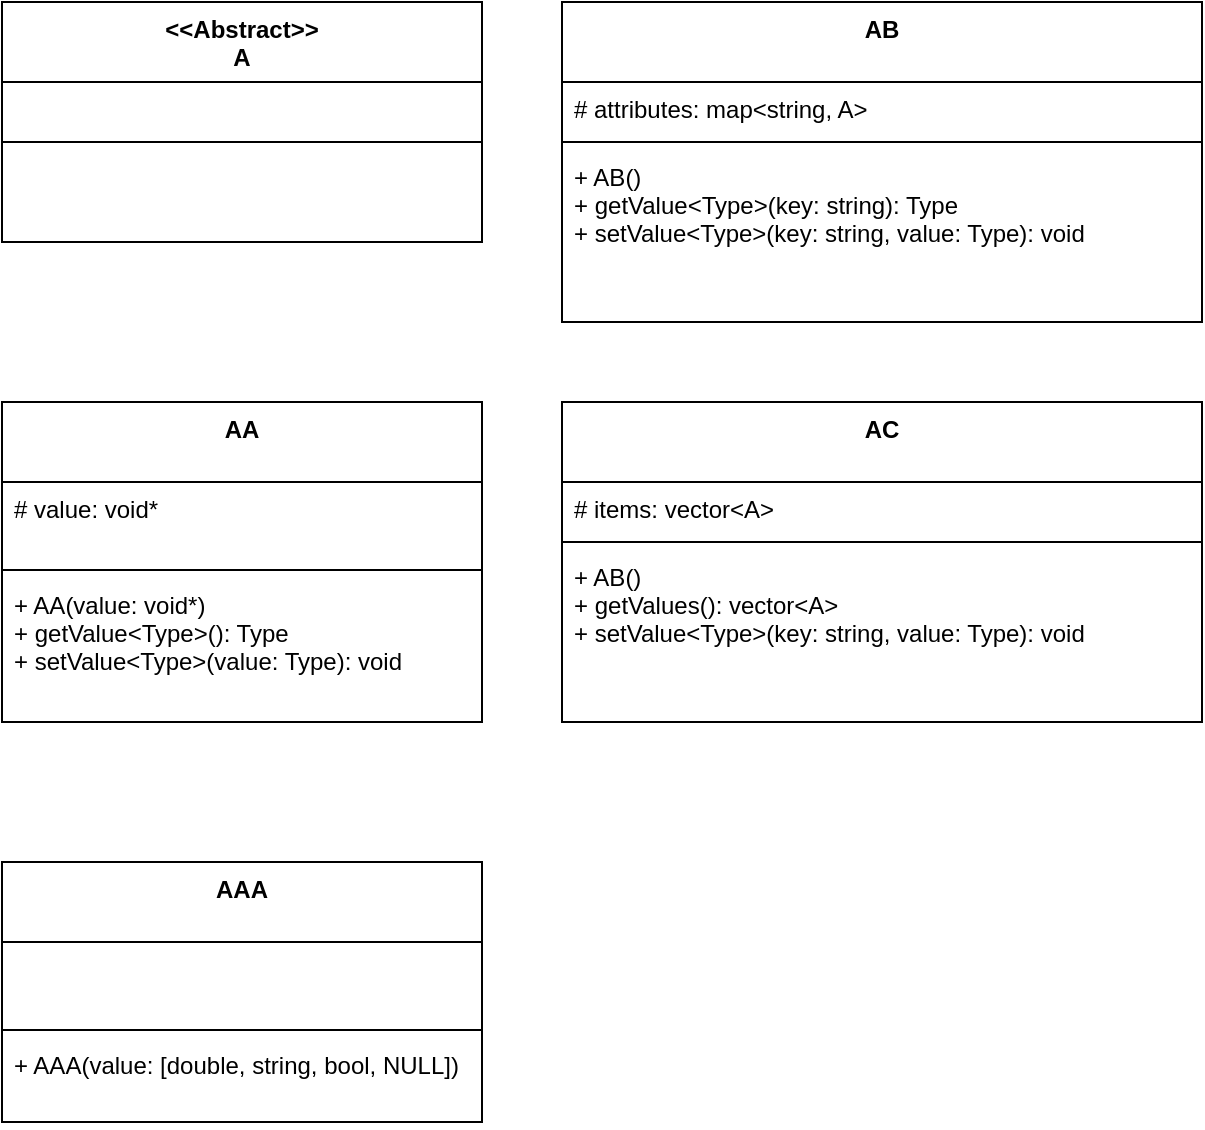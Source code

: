 <mxfile version="20.2.3" type="device"><diagram id="3Q6eohJsHpF7atGgJ0kR" name="Entities"><mxGraphModel dx="632" dy="816" grid="1" gridSize="10" guides="1" tooltips="1" connect="1" arrows="1" fold="1" page="1" pageScale="1" pageWidth="1000" pageHeight="1000" math="0" shadow="0"><root><mxCell id="0"/><mxCell id="1" parent="0"/><mxCell id="m6s7EsjleRKWOow5uCIa-1" value="&lt;&lt;Abstract&gt;&gt;&#10;A" style="swimlane;fontStyle=1;align=center;verticalAlign=top;childLayout=stackLayout;horizontal=1;startSize=40;horizontalStack=0;resizeParent=1;resizeParentMax=0;resizeLast=0;collapsible=1;marginBottom=0;" vertex="1" parent="1"><mxGeometry x="40" y="40" width="240" height="120" as="geometry"/></mxCell><mxCell id="m6s7EsjleRKWOow5uCIa-2" value=" " style="text;strokeColor=none;fillColor=none;align=left;verticalAlign=top;spacingLeft=4;spacingRight=4;overflow=hidden;rotatable=0;points=[[0,0.5],[1,0.5]];portConstraint=eastwest;" vertex="1" parent="m6s7EsjleRKWOow5uCIa-1"><mxGeometry y="40" width="240" height="26" as="geometry"/></mxCell><mxCell id="m6s7EsjleRKWOow5uCIa-3" value="" style="line;strokeWidth=1;fillColor=none;align=left;verticalAlign=middle;spacingTop=-1;spacingLeft=3;spacingRight=3;rotatable=0;labelPosition=right;points=[];portConstraint=eastwest;" vertex="1" parent="m6s7EsjleRKWOow5uCIa-1"><mxGeometry y="66" width="240" height="8" as="geometry"/></mxCell><mxCell id="m6s7EsjleRKWOow5uCIa-4" value=" " style="text;strokeColor=none;fillColor=none;align=left;verticalAlign=top;spacingLeft=4;spacingRight=4;overflow=hidden;rotatable=0;points=[[0,0.5],[1,0.5]];portConstraint=eastwest;" vertex="1" parent="m6s7EsjleRKWOow5uCIa-1"><mxGeometry y="74" width="240" height="46" as="geometry"/></mxCell><mxCell id="m6s7EsjleRKWOow5uCIa-10" value="AA" style="swimlane;fontStyle=1;align=center;verticalAlign=top;childLayout=stackLayout;horizontal=1;startSize=40;horizontalStack=0;resizeParent=1;resizeParentMax=0;resizeLast=0;collapsible=1;marginBottom=0;" vertex="1" parent="1"><mxGeometry x="40" y="240" width="240" height="160" as="geometry"/></mxCell><mxCell id="m6s7EsjleRKWOow5uCIa-11" value="# value: void*" style="text;strokeColor=none;fillColor=none;align=left;verticalAlign=top;spacingLeft=4;spacingRight=4;overflow=hidden;rotatable=0;points=[[0,0.5],[1,0.5]];portConstraint=eastwest;" vertex="1" parent="m6s7EsjleRKWOow5uCIa-10"><mxGeometry y="40" width="240" height="40" as="geometry"/></mxCell><mxCell id="m6s7EsjleRKWOow5uCIa-13" value="" style="line;strokeWidth=1;fillColor=none;align=left;verticalAlign=middle;spacingTop=-1;spacingLeft=3;spacingRight=3;rotatable=0;labelPosition=right;points=[];portConstraint=eastwest;" vertex="1" parent="m6s7EsjleRKWOow5uCIa-10"><mxGeometry y="80" width="240" height="8" as="geometry"/></mxCell><mxCell id="m6s7EsjleRKWOow5uCIa-14" value="+ AA(value: void*)&#10;+ getValue&lt;Type&gt;(): Type&#10;+ setValue&lt;Type&gt;(value: Type): void" style="text;strokeColor=none;fillColor=none;align=left;verticalAlign=top;spacingLeft=4;spacingRight=4;overflow=hidden;rotatable=0;points=[[0,0.5],[1,0.5]];portConstraint=eastwest;" vertex="1" parent="m6s7EsjleRKWOow5uCIa-10"><mxGeometry y="88" width="240" height="72" as="geometry"/></mxCell><mxCell id="m6s7EsjleRKWOow5uCIa-15" value="AB" style="swimlane;fontStyle=1;align=center;verticalAlign=top;childLayout=stackLayout;horizontal=1;startSize=40;horizontalStack=0;resizeParent=1;resizeParentMax=0;resizeLast=0;collapsible=1;marginBottom=0;" vertex="1" parent="1"><mxGeometry x="320" y="40" width="320" height="160" as="geometry"/></mxCell><mxCell id="m6s7EsjleRKWOow5uCIa-16" value="# attributes: map&lt;string, A&gt;" style="text;strokeColor=none;fillColor=none;align=left;verticalAlign=top;spacingLeft=4;spacingRight=4;overflow=hidden;rotatable=0;points=[[0,0.5],[1,0.5]];portConstraint=eastwest;" vertex="1" parent="m6s7EsjleRKWOow5uCIa-15"><mxGeometry y="40" width="320" height="26" as="geometry"/></mxCell><mxCell id="m6s7EsjleRKWOow5uCIa-17" value="" style="line;strokeWidth=1;fillColor=none;align=left;verticalAlign=middle;spacingTop=-1;spacingLeft=3;spacingRight=3;rotatable=0;labelPosition=right;points=[];portConstraint=eastwest;" vertex="1" parent="m6s7EsjleRKWOow5uCIa-15"><mxGeometry y="66" width="320" height="8" as="geometry"/></mxCell><mxCell id="m6s7EsjleRKWOow5uCIa-18" value="+ AB()&#10;+ getValue&lt;Type&gt;(key: string): Type&#10;+ setValue&lt;Type&gt;(key: string, value: Type): void" style="text;strokeColor=none;fillColor=none;align=left;verticalAlign=top;spacingLeft=4;spacingRight=4;overflow=hidden;rotatable=0;points=[[0,0.5],[1,0.5]];portConstraint=eastwest;" vertex="1" parent="m6s7EsjleRKWOow5uCIa-15"><mxGeometry y="74" width="320" height="86" as="geometry"/></mxCell><mxCell id="m6s7EsjleRKWOow5uCIa-19" value="AAA" style="swimlane;fontStyle=1;align=center;verticalAlign=top;childLayout=stackLayout;horizontal=1;startSize=40;horizontalStack=0;resizeParent=1;resizeParentMax=0;resizeLast=0;collapsible=1;marginBottom=0;" vertex="1" parent="1"><mxGeometry x="40" y="470" width="240" height="130" as="geometry"/></mxCell><mxCell id="m6s7EsjleRKWOow5uCIa-20" value=" " style="text;strokeColor=none;fillColor=none;align=left;verticalAlign=top;spacingLeft=4;spacingRight=4;overflow=hidden;rotatable=0;points=[[0,0.5],[1,0.5]];portConstraint=eastwest;" vertex="1" parent="m6s7EsjleRKWOow5uCIa-19"><mxGeometry y="40" width="240" height="40" as="geometry"/></mxCell><mxCell id="m6s7EsjleRKWOow5uCIa-21" value="" style="line;strokeWidth=1;fillColor=none;align=left;verticalAlign=middle;spacingTop=-1;spacingLeft=3;spacingRight=3;rotatable=0;labelPosition=right;points=[];portConstraint=eastwest;" vertex="1" parent="m6s7EsjleRKWOow5uCIa-19"><mxGeometry y="80" width="240" height="8" as="geometry"/></mxCell><mxCell id="m6s7EsjleRKWOow5uCIa-22" value="+ AAA(value: [double, string, bool, NULL])&#10;" style="text;strokeColor=none;fillColor=none;align=left;verticalAlign=top;spacingLeft=4;spacingRight=4;overflow=hidden;rotatable=0;points=[[0,0.5],[1,0.5]];portConstraint=eastwest;" vertex="1" parent="m6s7EsjleRKWOow5uCIa-19"><mxGeometry y="88" width="240" height="42" as="geometry"/></mxCell><mxCell id="m6s7EsjleRKWOow5uCIa-23" value="AC" style="swimlane;fontStyle=1;align=center;verticalAlign=top;childLayout=stackLayout;horizontal=1;startSize=40;horizontalStack=0;resizeParent=1;resizeParentMax=0;resizeLast=0;collapsible=1;marginBottom=0;" vertex="1" parent="1"><mxGeometry x="320" y="240" width="320" height="160" as="geometry"/></mxCell><mxCell id="m6s7EsjleRKWOow5uCIa-24" value="# items: vector&lt;A&gt;" style="text;strokeColor=none;fillColor=none;align=left;verticalAlign=top;spacingLeft=4;spacingRight=4;overflow=hidden;rotatable=0;points=[[0,0.5],[1,0.5]];portConstraint=eastwest;" vertex="1" parent="m6s7EsjleRKWOow5uCIa-23"><mxGeometry y="40" width="320" height="26" as="geometry"/></mxCell><mxCell id="m6s7EsjleRKWOow5uCIa-25" value="" style="line;strokeWidth=1;fillColor=none;align=left;verticalAlign=middle;spacingTop=-1;spacingLeft=3;spacingRight=3;rotatable=0;labelPosition=right;points=[];portConstraint=eastwest;" vertex="1" parent="m6s7EsjleRKWOow5uCIa-23"><mxGeometry y="66" width="320" height="8" as="geometry"/></mxCell><mxCell id="m6s7EsjleRKWOow5uCIa-26" value="+ AB()&#10;+ getValues(): vector&lt;A&gt;&#10;+ setValue&lt;Type&gt;(key: string, value: Type): void" style="text;strokeColor=none;fillColor=none;align=left;verticalAlign=top;spacingLeft=4;spacingRight=4;overflow=hidden;rotatable=0;points=[[0,0.5],[1,0.5]];portConstraint=eastwest;" vertex="1" parent="m6s7EsjleRKWOow5uCIa-23"><mxGeometry y="74" width="320" height="86" as="geometry"/></mxCell></root></mxGraphModel></diagram></mxfile>